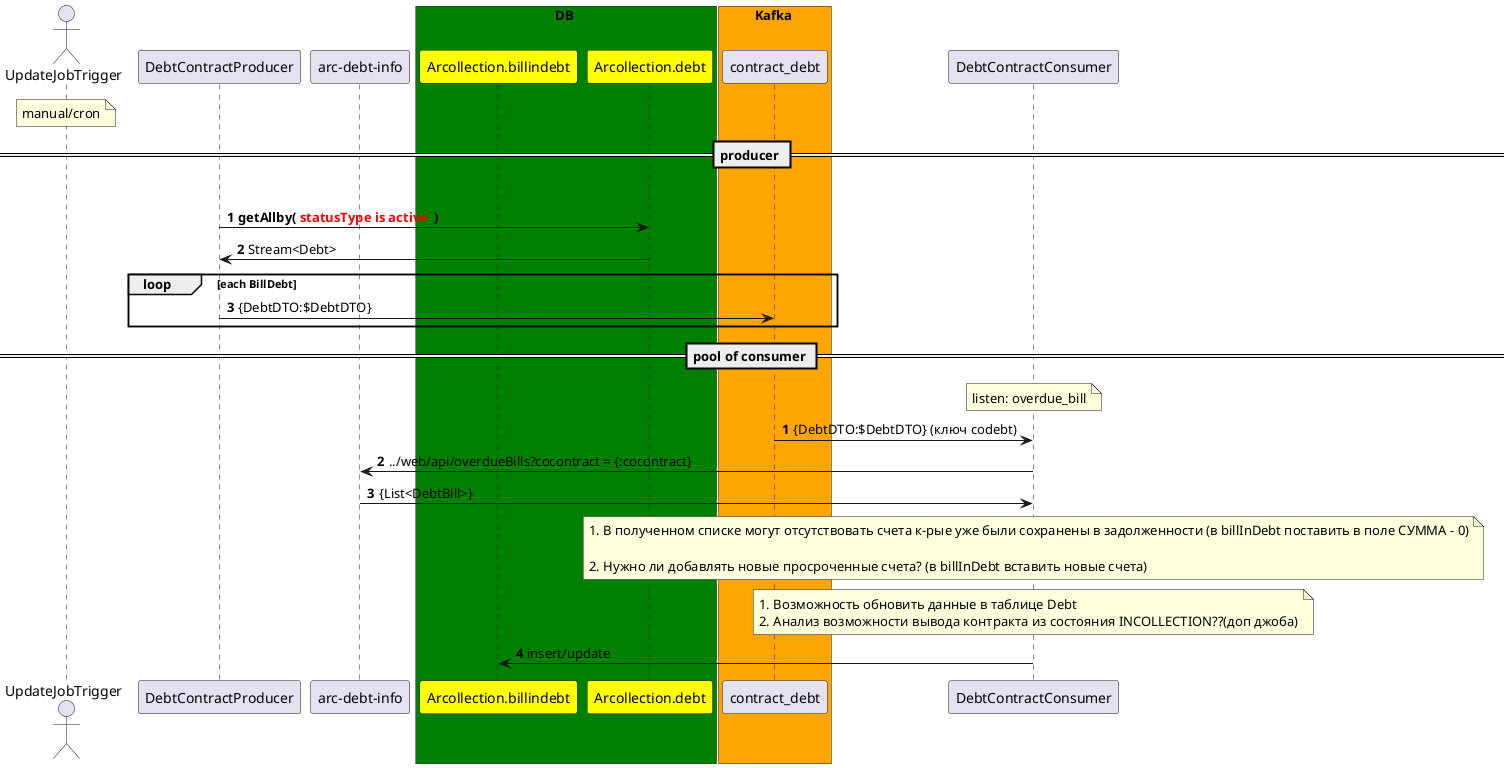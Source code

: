 @startuml
'https://plantuml.com/sequence-diagram

autonumber

!definelong NEW_PAGE(obj)
 == obj ==
 autonumber
!enddefinelong



!definelong colorRed(obj)
<font color=red > obj </font>
!enddefinelong

actor UpdateJobTrigger
/ note over UpdateJobTrigger
    manual/cron
end note

participant DebtContractProducer
/ note over DebtContractProducer
end note

participant ArcDebtInfo as "arc-debt-info"

box DB #Green
    participant Arcollection.billindebt#Yellow
    participant Arcollection.debt#Yellow
end box

box Kafka #Orange
 participant contract_debt
end box

participant DebtContractConsumer
NEW_PAGE(producer)



note over DebtContractProducer
end note

alt all success
DebtContractProducer -> Arcollection.debt : **getAllby(colorRed(statusType is active) )**

DebtContractProducer <- Arcollection.debt: Stream<Debt>



loop each BillDebt
    DebtContractProducer -> contract_debt: {DebtDTO:$DebtDTO}
end


NEW_PAGE(pool of consumer)
note over DebtContractConsumer
listen: overdue_bill
end note
DebtContractConsumer <- contract_debt: {DebtDTO:$DebtDTO} (ключ codebt)
DebtContractConsumer -> ArcDebtInfo: ../web/api/overdueBills?cocontract = {:cocontract}

ArcDebtInfo -> DebtContractConsumer: {List<DebtBill>}
note over DebtContractConsumer
1. В полученном списке могут отсутствовать счета к-рые уже были сохранены в задолженности (в billInDebt поставить в поле СУММА - 0)

2. Нужно ли добавлять новые просроченные счета? (в billInDebt вставить новые счета)
end note
'DebtContractConsumer -> Arcollection.billindebt: upsert(BillInDebt)
note over DebtContractConsumer
 1. Возможность обновить данные в таблице Debt
 2. Анализ возможности вывода контракта из состояния INCOLLECTION??(доп джоба)
end note

DebtContractConsumer -> Arcollection.billindebt: insert/update

@enduml